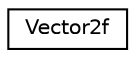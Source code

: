 digraph "Graphical Class Hierarchy"
{
 // LATEX_PDF_SIZE
  edge [fontname="Helvetica",fontsize="10",labelfontname="Helvetica",labelfontsize="10"];
  node [fontname="Helvetica",fontsize="10",shape=record];
  rankdir="LR";
  Node0 [label="Vector2f",height=0.2,width=0.4,color="black", fillcolor="white", style="filled",URL="$class_vector2f.html",tooltip="A point or vector in 2d space, stored with float data."];
}
